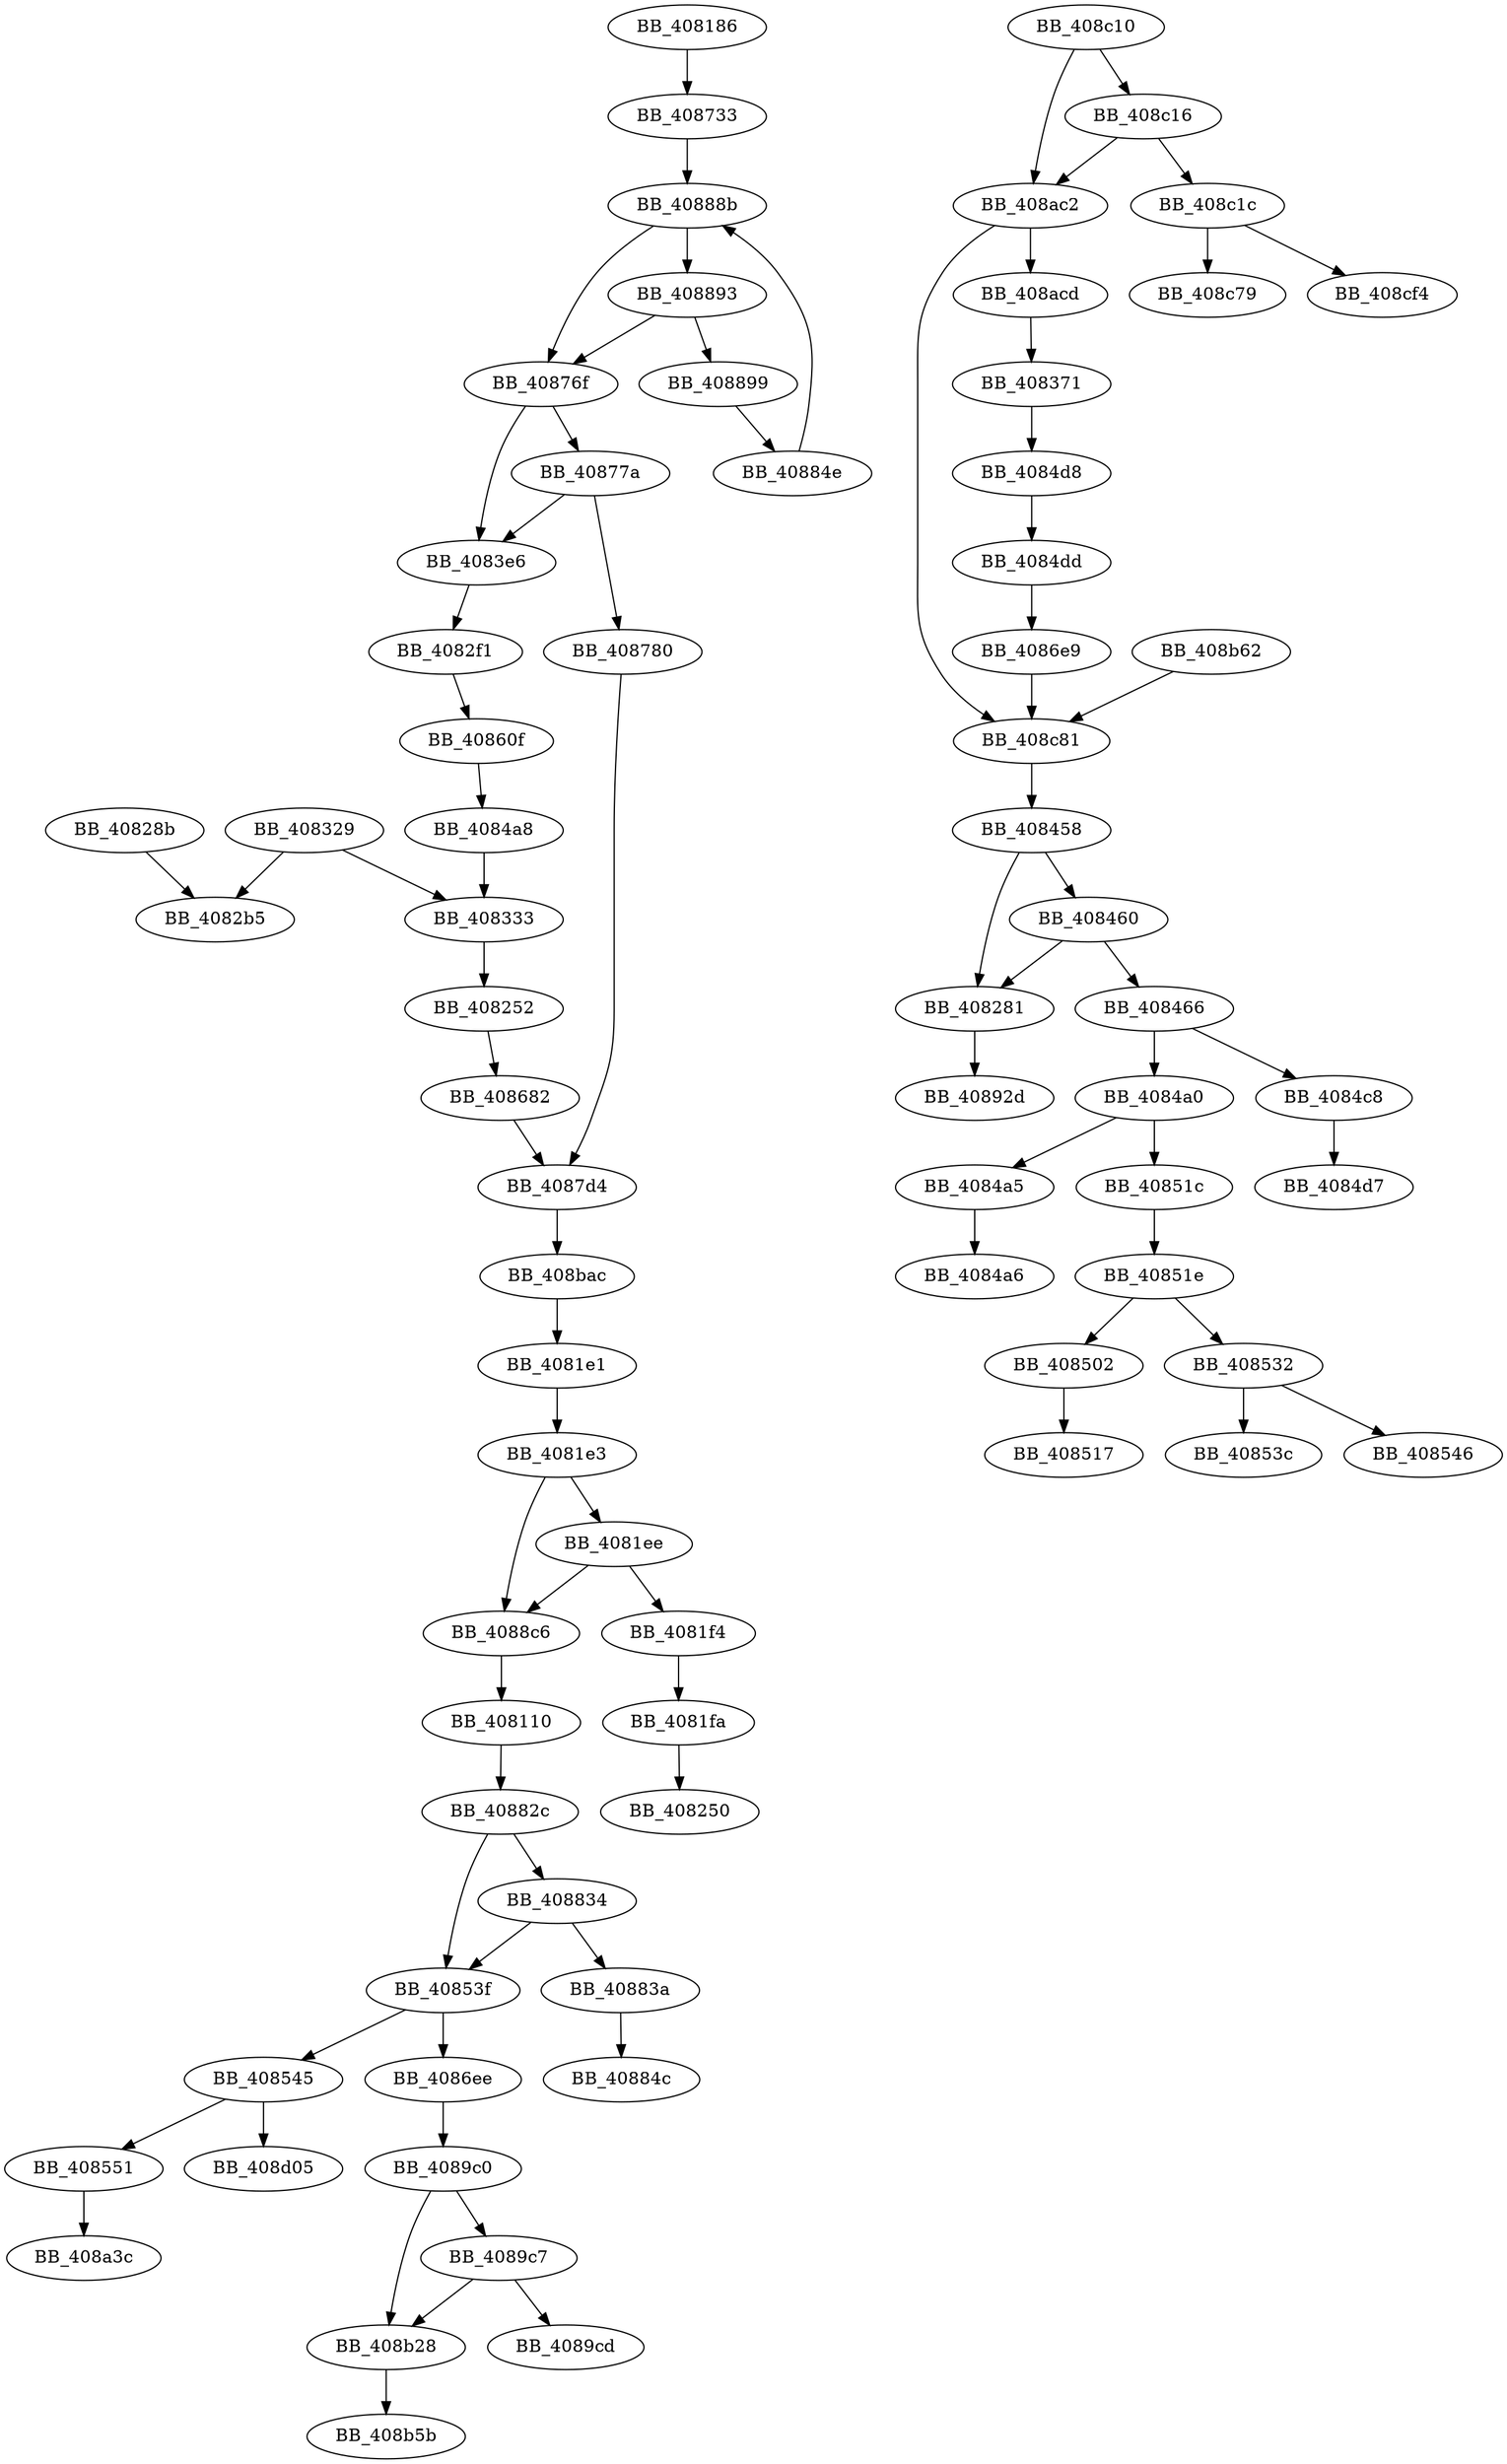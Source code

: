 DiGraph sub_408186{
BB_408110->BB_40882c
BB_408186->BB_408733
BB_4081e1->BB_4081e3
BB_4081e3->BB_4081ee
BB_4081e3->BB_4088c6
BB_4081ee->BB_4081f4
BB_4081ee->BB_4088c6
BB_4081f4->BB_4081fa
BB_4081fa->BB_408250
BB_408252->BB_408682
BB_408281->BB_40892d
BB_40828b->BB_4082b5
BB_4082f1->BB_40860f
BB_408329->BB_4082b5
BB_408329->BB_408333
BB_408333->BB_408252
BB_408371->BB_4084d8
BB_4083e6->BB_4082f1
BB_408458->BB_408281
BB_408458->BB_408460
BB_408460->BB_408281
BB_408460->BB_408466
BB_408466->BB_4084a0
BB_408466->BB_4084c8
BB_4084a0->BB_4084a5
BB_4084a0->BB_40851c
BB_4084a5->BB_4084a6
BB_4084a8->BB_408333
BB_4084c8->BB_4084d7
BB_4084d8->BB_4084dd
BB_4084dd->BB_4086e9
BB_408502->BB_408517
BB_40851c->BB_40851e
BB_40851e->BB_408502
BB_40851e->BB_408532
BB_408532->BB_40853c
BB_408532->BB_408546
BB_40853f->BB_408545
BB_40853f->BB_4086ee
BB_408545->BB_408551
BB_408545->BB_408d05
BB_408551->BB_408a3c
BB_40860f->BB_4084a8
BB_408682->BB_4087d4
BB_4086e9->BB_408c81
BB_4086ee->BB_4089c0
BB_408733->BB_40888b
BB_40876f->BB_4083e6
BB_40876f->BB_40877a
BB_40877a->BB_4083e6
BB_40877a->BB_408780
BB_408780->BB_4087d4
BB_4087d4->BB_408bac
BB_40882c->BB_40853f
BB_40882c->BB_408834
BB_408834->BB_40853f
BB_408834->BB_40883a
BB_40883a->BB_40884c
BB_40884e->BB_40888b
BB_40888b->BB_40876f
BB_40888b->BB_408893
BB_408893->BB_40876f
BB_408893->BB_408899
BB_408899->BB_40884e
BB_4088c6->BB_408110
BB_4089c0->BB_4089c7
BB_4089c0->BB_408b28
BB_4089c7->BB_4089cd
BB_4089c7->BB_408b28
BB_408ac2->BB_408acd
BB_408ac2->BB_408c81
BB_408acd->BB_408371
BB_408b28->BB_408b5b
BB_408b62->BB_408c81
BB_408bac->BB_4081e1
BB_408c10->BB_408ac2
BB_408c10->BB_408c16
BB_408c16->BB_408ac2
BB_408c16->BB_408c1c
BB_408c1c->BB_408c79
BB_408c1c->BB_408cf4
BB_408c81->BB_408458
}
